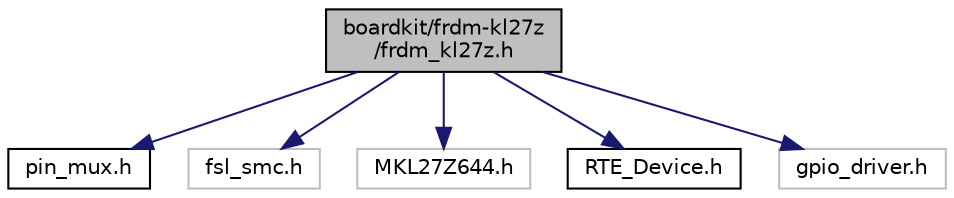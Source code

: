 digraph "boardkit/frdm-kl27z/frdm_kl27z.h"
{
  edge [fontname="Helvetica",fontsize="10",labelfontname="Helvetica",labelfontsize="10"];
  node [fontname="Helvetica",fontsize="10",shape=record];
  Node0 [label="boardkit/frdm-kl27z\l/frdm_kl27z.h",height=0.2,width=0.4,color="black", fillcolor="grey75", style="filled", fontcolor="black"];
  Node0 -> Node1 [color="midnightblue",fontsize="10",style="solid",fontname="Helvetica"];
  Node1 [label="pin_mux.h",height=0.2,width=0.4,color="black", fillcolor="white", style="filled",URL="$frdm-kl27z_2pin__mux_8h.html"];
  Node0 -> Node2 [color="midnightblue",fontsize="10",style="solid",fontname="Helvetica"];
  Node2 [label="fsl_smc.h",height=0.2,width=0.4,color="grey75", fillcolor="white", style="filled"];
  Node0 -> Node3 [color="midnightblue",fontsize="10",style="solid",fontname="Helvetica"];
  Node3 [label="MKL27Z644.h",height=0.2,width=0.4,color="grey75", fillcolor="white", style="filled"];
  Node0 -> Node4 [color="midnightblue",fontsize="10",style="solid",fontname="Helvetica"];
  Node4 [label="RTE_Device.h",height=0.2,width=0.4,color="black", fillcolor="white", style="filled",URL="$frdm-kl27z_2_r_t_e___device_8h.html"];
  Node0 -> Node5 [color="midnightblue",fontsize="10",style="solid",fontname="Helvetica"];
  Node5 [label="gpio_driver.h",height=0.2,width=0.4,color="grey75", fillcolor="white", style="filled"];
}
